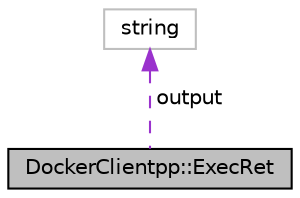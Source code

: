 digraph "DockerClientpp::ExecRet"
{
 // LATEX_PDF_SIZE
  edge [fontname="Helvetica",fontsize="10",labelfontname="Helvetica",labelfontsize="10"];
  node [fontname="Helvetica",fontsize="10",shape=record];
  Node1 [label="DockerClientpp::ExecRet",height=0.2,width=0.4,color="black", fillcolor="grey75", style="filled", fontcolor="black",tooltip=" "];
  Node2 -> Node1 [dir="back",color="darkorchid3",fontsize="10",style="dashed",label=" output" ];
  Node2 [label="string",height=0.2,width=0.4,color="grey75", fillcolor="white", style="filled",tooltip=" "];
}
